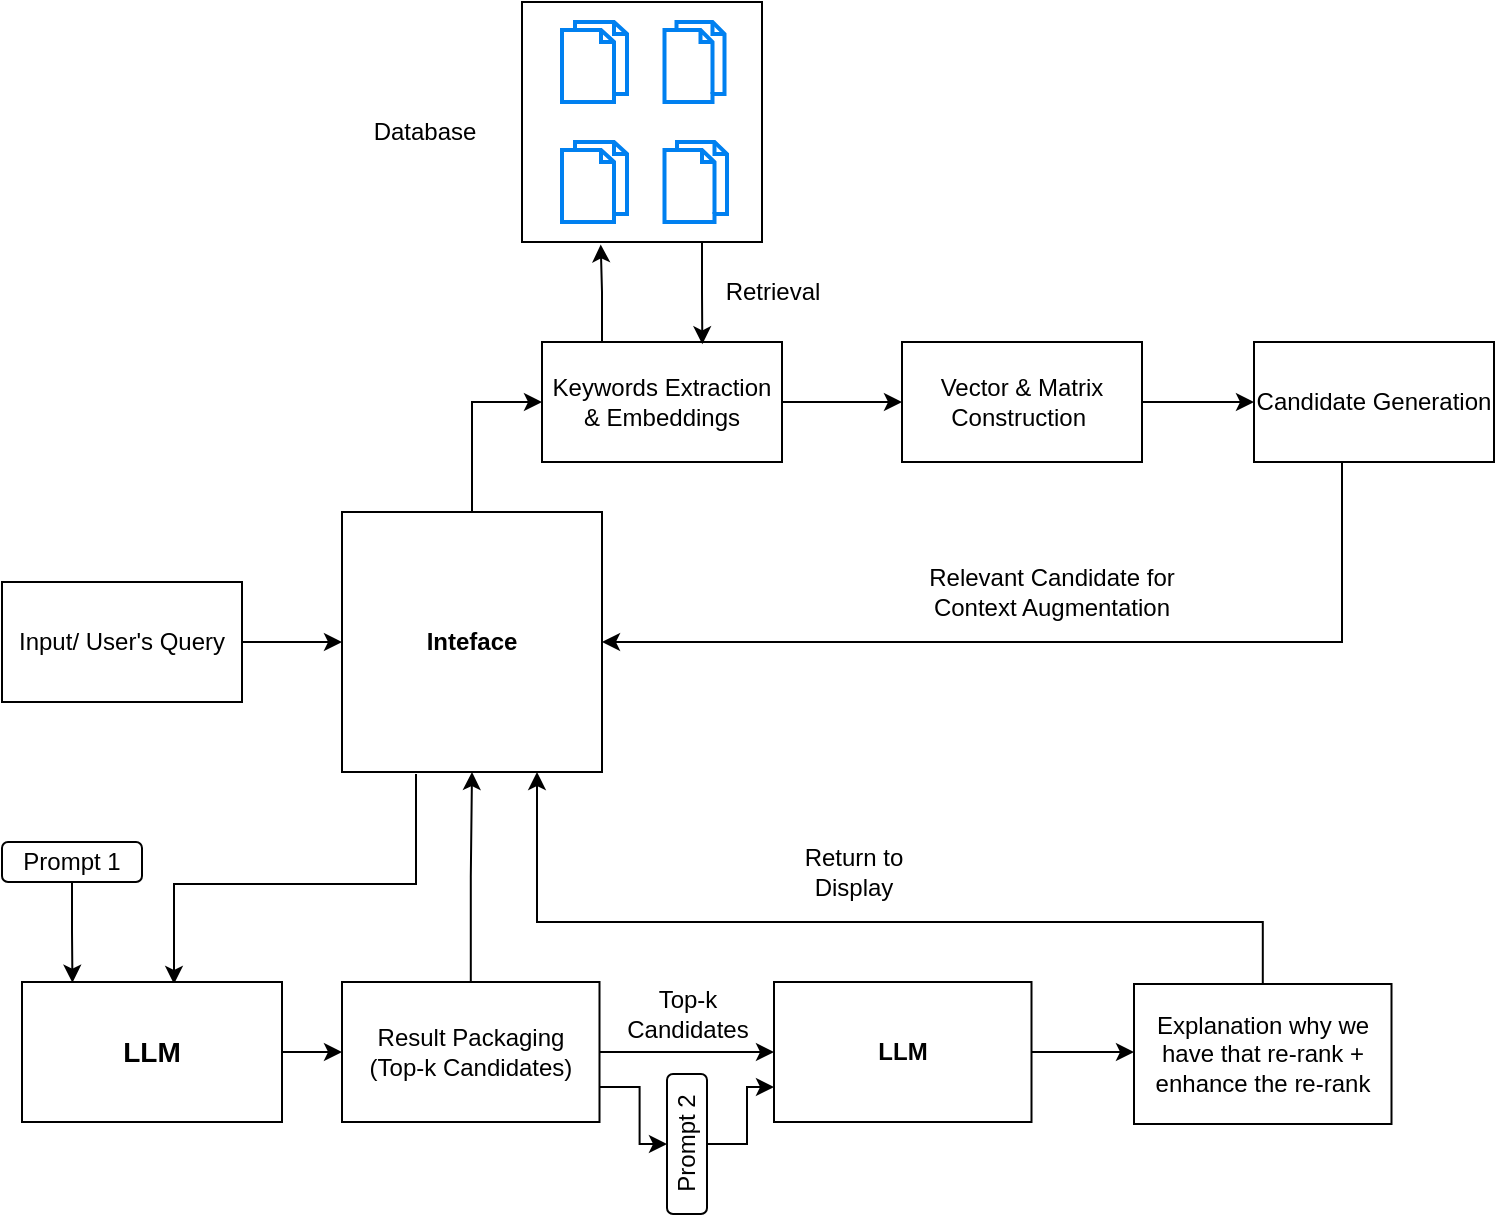 <mxfile version="26.2.15">
  <diagram name="Page-1" id="JaTxogiYewoOS1oY42Er">
    <mxGraphModel dx="951" dy="414" grid="1" gridSize="10" guides="1" tooltips="1" connect="1" arrows="1" fold="1" page="1" pageScale="1" pageWidth="827" pageHeight="1169" math="0" shadow="0">
      <root>
        <mxCell id="0" />
        <mxCell id="1" parent="0" />
        <mxCell id="EhBfr1RdsiaJjfYOSPly-15" value="" style="rounded=0;whiteSpace=wrap;html=1;" parent="1" vertex="1">
          <mxGeometry x="314" y="50" width="120" height="120" as="geometry" />
        </mxCell>
        <mxCell id="EhBfr1RdsiaJjfYOSPly-1" style="edgeStyle=orthogonalEdgeStyle;rounded=0;orthogonalLoop=1;jettySize=auto;html=1;entryX=0;entryY=0.5;entryDx=0;entryDy=0;" parent="1" source="1A07JjEnzSDgfy75ZeXQ-1" target="1A07JjEnzSDgfy75ZeXQ-2" edge="1">
          <mxGeometry relative="1" as="geometry" />
        </mxCell>
        <mxCell id="1A07JjEnzSDgfy75ZeXQ-1" value="Input/ User&#39;s Query" style="rounded=0;whiteSpace=wrap;html=1;" parent="1" vertex="1">
          <mxGeometry x="54" y="340" width="120" height="60" as="geometry" />
        </mxCell>
        <mxCell id="EhBfr1RdsiaJjfYOSPly-5" style="edgeStyle=orthogonalEdgeStyle;rounded=0;orthogonalLoop=1;jettySize=auto;html=1;entryX=0;entryY=0.5;entryDx=0;entryDy=0;" parent="1" source="1A07JjEnzSDgfy75ZeXQ-2" target="EhBfr1RdsiaJjfYOSPly-2" edge="1">
          <mxGeometry relative="1" as="geometry" />
        </mxCell>
        <mxCell id="EhBfr1RdsiaJjfYOSPly-23" style="edgeStyle=orthogonalEdgeStyle;rounded=0;orthogonalLoop=1;jettySize=auto;html=1;entryX=0.5;entryY=0;entryDx=0;entryDy=0;" parent="1" edge="1">
          <mxGeometry relative="1" as="geometry">
            <mxPoint x="261" y="436.0" as="sourcePoint" />
            <mxPoint x="140" y="541" as="targetPoint" />
            <Array as="points">
              <mxPoint x="261" y="491" />
              <mxPoint x="140" y="491" />
            </Array>
          </mxGeometry>
        </mxCell>
        <mxCell id="1A07JjEnzSDgfy75ZeXQ-2" value="&lt;b&gt;Inteface&lt;/b&gt;" style="rounded=0;whiteSpace=wrap;html=1;" parent="1" vertex="1">
          <mxGeometry x="224" y="305" width="130" height="130" as="geometry" />
        </mxCell>
        <mxCell id="EhBfr1RdsiaJjfYOSPly-6" style="edgeStyle=orthogonalEdgeStyle;rounded=0;orthogonalLoop=1;jettySize=auto;html=1;entryX=0;entryY=0.5;entryDx=0;entryDy=0;" parent="1" source="EhBfr1RdsiaJjfYOSPly-2" target="EhBfr1RdsiaJjfYOSPly-3" edge="1">
          <mxGeometry relative="1" as="geometry" />
        </mxCell>
        <mxCell id="EhBfr1RdsiaJjfYOSPly-2" value="Keywords Extraction &amp;amp; Embeddings" style="rounded=0;whiteSpace=wrap;html=1;" parent="1" vertex="1">
          <mxGeometry x="324" y="220" width="120" height="60" as="geometry" />
        </mxCell>
        <mxCell id="EhBfr1RdsiaJjfYOSPly-7" style="edgeStyle=orthogonalEdgeStyle;rounded=0;orthogonalLoop=1;jettySize=auto;html=1;entryX=0;entryY=0.5;entryDx=0;entryDy=0;" parent="1" source="EhBfr1RdsiaJjfYOSPly-3" target="EhBfr1RdsiaJjfYOSPly-4" edge="1">
          <mxGeometry relative="1" as="geometry" />
        </mxCell>
        <mxCell id="EhBfr1RdsiaJjfYOSPly-3" value="Vector &amp;amp; Matrix Construction&amp;nbsp;" style="rounded=0;whiteSpace=wrap;html=1;" parent="1" vertex="1">
          <mxGeometry x="504" y="220" width="120" height="60" as="geometry" />
        </mxCell>
        <mxCell id="EhBfr1RdsiaJjfYOSPly-20" style="edgeStyle=orthogonalEdgeStyle;rounded=0;orthogonalLoop=1;jettySize=auto;html=1;entryX=1;entryY=0.5;entryDx=0;entryDy=0;" parent="1" source="EhBfr1RdsiaJjfYOSPly-4" target="1A07JjEnzSDgfy75ZeXQ-2" edge="1">
          <mxGeometry relative="1" as="geometry">
            <Array as="points">
              <mxPoint x="724" y="370" />
            </Array>
          </mxGeometry>
        </mxCell>
        <mxCell id="EhBfr1RdsiaJjfYOSPly-4" value="Candidate Generation" style="rounded=0;whiteSpace=wrap;html=1;" parent="1" vertex="1">
          <mxGeometry x="680" y="220" width="120" height="60" as="geometry" />
        </mxCell>
        <mxCell id="EhBfr1RdsiaJjfYOSPly-11" value="" style="html=1;verticalLabelPosition=bottom;align=center;labelBackgroundColor=#ffffff;verticalAlign=top;strokeWidth=2;strokeColor=#0080F0;shadow=0;dashed=0;shape=mxgraph.ios7.icons.documents;" parent="1" vertex="1">
          <mxGeometry x="334" y="60" width="32.5" height="40" as="geometry" />
        </mxCell>
        <mxCell id="EhBfr1RdsiaJjfYOSPly-12" value="" style="html=1;verticalLabelPosition=bottom;align=center;labelBackgroundColor=#ffffff;verticalAlign=top;strokeWidth=2;strokeColor=#0080F0;shadow=0;dashed=0;shape=mxgraph.ios7.icons.documents;" parent="1" vertex="1">
          <mxGeometry x="385.25" y="120" width="31.25" height="40" as="geometry" />
        </mxCell>
        <mxCell id="EhBfr1RdsiaJjfYOSPly-13" value="" style="html=1;verticalLabelPosition=bottom;align=center;labelBackgroundColor=#ffffff;verticalAlign=top;strokeWidth=2;strokeColor=#0080F0;shadow=0;dashed=0;shape=mxgraph.ios7.icons.documents;" parent="1" vertex="1">
          <mxGeometry x="334" y="120" width="32.5" height="40" as="geometry" />
        </mxCell>
        <mxCell id="EhBfr1RdsiaJjfYOSPly-14" value="" style="html=1;verticalLabelPosition=bottom;align=center;labelBackgroundColor=#ffffff;verticalAlign=top;strokeWidth=2;strokeColor=#0080F0;shadow=0;dashed=0;shape=mxgraph.ios7.icons.documents;" parent="1" vertex="1">
          <mxGeometry x="385.25" y="60" width="30" height="40" as="geometry" />
        </mxCell>
        <mxCell id="EhBfr1RdsiaJjfYOSPly-16" style="edgeStyle=orthogonalEdgeStyle;rounded=0;orthogonalLoop=1;jettySize=auto;html=1;exitX=0.25;exitY=0;exitDx=0;exitDy=0;entryX=0.328;entryY=1.01;entryDx=0;entryDy=0;entryPerimeter=0;" parent="1" source="EhBfr1RdsiaJjfYOSPly-2" target="EhBfr1RdsiaJjfYOSPly-15" edge="1">
          <mxGeometry relative="1" as="geometry" />
        </mxCell>
        <mxCell id="EhBfr1RdsiaJjfYOSPly-17" style="edgeStyle=orthogonalEdgeStyle;rounded=0;orthogonalLoop=1;jettySize=auto;html=1;exitX=0.75;exitY=1;exitDx=0;exitDy=0;entryX=0.668;entryY=0.019;entryDx=0;entryDy=0;entryPerimeter=0;" parent="1" source="EhBfr1RdsiaJjfYOSPly-15" target="EhBfr1RdsiaJjfYOSPly-2" edge="1">
          <mxGeometry relative="1" as="geometry" />
        </mxCell>
        <mxCell id="EhBfr1RdsiaJjfYOSPly-19" value="Retrieval" style="text;html=1;align=center;verticalAlign=middle;resizable=0;points=[];autosize=1;strokeColor=none;fillColor=none;" parent="1" vertex="1">
          <mxGeometry x="404" y="180" width="70" height="30" as="geometry" />
        </mxCell>
        <mxCell id="EhBfr1RdsiaJjfYOSPly-21" value="Relevant Candidate for Context Augmentation" style="text;html=1;align=center;verticalAlign=middle;whiteSpace=wrap;rounded=0;" parent="1" vertex="1">
          <mxGeometry x="504" y="330" width="150" height="30" as="geometry" />
        </mxCell>
        <mxCell id="EhBfr1RdsiaJjfYOSPly-27" style="edgeStyle=orthogonalEdgeStyle;rounded=0;orthogonalLoop=1;jettySize=auto;html=1;" parent="1" source="EhBfr1RdsiaJjfYOSPly-22" target="EhBfr1RdsiaJjfYOSPly-28" edge="1">
          <mxGeometry relative="1" as="geometry">
            <mxPoint x="414.0" y="565" as="targetPoint" />
          </mxGeometry>
        </mxCell>
        <mxCell id="EhBfr1RdsiaJjfYOSPly-22" value="&lt;b&gt;&lt;font style=&quot;font-size: 14px;&quot;&gt;LLM&lt;/font&gt;&lt;/b&gt;" style="rounded=0;whiteSpace=wrap;html=1;" parent="1" vertex="1">
          <mxGeometry x="64" y="540" width="130" height="70" as="geometry" />
        </mxCell>
        <mxCell id="EhBfr1RdsiaJjfYOSPly-24" value="Prompt 1" style="rounded=1;whiteSpace=wrap;html=1;" parent="1" vertex="1">
          <mxGeometry x="54" y="470" width="70" height="20" as="geometry" />
        </mxCell>
        <mxCell id="EhBfr1RdsiaJjfYOSPly-25" style="edgeStyle=orthogonalEdgeStyle;rounded=0;orthogonalLoop=1;jettySize=auto;html=1;entryX=0.194;entryY=0.005;entryDx=0;entryDy=0;entryPerimeter=0;" parent="1" source="EhBfr1RdsiaJjfYOSPly-24" target="EhBfr1RdsiaJjfYOSPly-22" edge="1">
          <mxGeometry relative="1" as="geometry" />
        </mxCell>
        <mxCell id="TvUiOke8k6qNhTq351T--2" style="edgeStyle=orthogonalEdgeStyle;rounded=0;orthogonalLoop=1;jettySize=auto;html=1;entryX=0.5;entryY=1;entryDx=0;entryDy=0;" parent="1" source="EhBfr1RdsiaJjfYOSPly-28" target="1A07JjEnzSDgfy75ZeXQ-2" edge="1">
          <mxGeometry relative="1" as="geometry" />
        </mxCell>
        <mxCell id="TvUiOke8k6qNhTq351T--4" style="edgeStyle=orthogonalEdgeStyle;rounded=0;orthogonalLoop=1;jettySize=auto;html=1;" parent="1" source="EhBfr1RdsiaJjfYOSPly-28" edge="1">
          <mxGeometry relative="1" as="geometry">
            <mxPoint x="440" y="575" as="targetPoint" />
          </mxGeometry>
        </mxCell>
        <mxCell id="TvUiOke8k6qNhTq351T--9" style="edgeStyle=orthogonalEdgeStyle;rounded=0;orthogonalLoop=1;jettySize=auto;html=1;exitX=1;exitY=0.75;exitDx=0;exitDy=0;entryX=0.5;entryY=0;entryDx=0;entryDy=0;" parent="1" source="EhBfr1RdsiaJjfYOSPly-28" target="TvUiOke8k6qNhTq351T--8" edge="1">
          <mxGeometry relative="1" as="geometry" />
        </mxCell>
        <mxCell id="EhBfr1RdsiaJjfYOSPly-28" value="Result Packaging&lt;div&gt;(Top-k Candidates)&lt;/div&gt;" style="rounded=0;whiteSpace=wrap;html=1;" parent="1" vertex="1">
          <mxGeometry x="224" y="540" width="128.75" height="70" as="geometry" />
        </mxCell>
        <mxCell id="EhBfr1RdsiaJjfYOSPly-34" value="Database" style="text;html=1;align=center;verticalAlign=middle;resizable=0;points=[];autosize=1;strokeColor=none;fillColor=none;" parent="1" vertex="1">
          <mxGeometry x="230" y="100" width="70" height="30" as="geometry" />
        </mxCell>
        <mxCell id="TvUiOke8k6qNhTq351T--5" style="edgeStyle=orthogonalEdgeStyle;rounded=0;orthogonalLoop=1;jettySize=auto;html=1;" parent="1" source="TvUiOke8k6qNhTq351T--3" edge="1">
          <mxGeometry relative="1" as="geometry">
            <mxPoint x="620" y="575" as="targetPoint" />
          </mxGeometry>
        </mxCell>
        <mxCell id="TvUiOke8k6qNhTq351T--3" value="&lt;b&gt;LLM&lt;/b&gt;" style="rounded=0;whiteSpace=wrap;html=1;" parent="1" vertex="1">
          <mxGeometry x="440" y="540" width="128.75" height="70" as="geometry" />
        </mxCell>
        <mxCell id="TvUiOke8k6qNhTq351T--11" style="edgeStyle=orthogonalEdgeStyle;rounded=0;orthogonalLoop=1;jettySize=auto;html=1;entryX=0.75;entryY=1;entryDx=0;entryDy=0;" parent="1" source="TvUiOke8k6qNhTq351T--6" target="1A07JjEnzSDgfy75ZeXQ-2" edge="1">
          <mxGeometry relative="1" as="geometry">
            <Array as="points">
              <mxPoint x="684" y="510" />
              <mxPoint x="322" y="510" />
            </Array>
          </mxGeometry>
        </mxCell>
        <mxCell id="TvUiOke8k6qNhTq351T--6" value="Explanation why we have that re-rank + enhance the re-rank" style="rounded=0;whiteSpace=wrap;html=1;" parent="1" vertex="1">
          <mxGeometry x="620" y="541" width="128.75" height="70" as="geometry" />
        </mxCell>
        <mxCell id="TvUiOke8k6qNhTq351T--7" value="Top-k Candidates" style="text;html=1;align=center;verticalAlign=middle;whiteSpace=wrap;rounded=0;" parent="1" vertex="1">
          <mxGeometry x="366.5" y="541" width="60" height="30" as="geometry" />
        </mxCell>
        <mxCell id="TvUiOke8k6qNhTq351T--10" style="edgeStyle=orthogonalEdgeStyle;rounded=0;orthogonalLoop=1;jettySize=auto;html=1;entryX=0;entryY=0.75;entryDx=0;entryDy=0;" parent="1" source="TvUiOke8k6qNhTq351T--8" target="TvUiOke8k6qNhTq351T--3" edge="1">
          <mxGeometry relative="1" as="geometry" />
        </mxCell>
        <mxCell id="TvUiOke8k6qNhTq351T--8" value="Prompt 2" style="rounded=1;whiteSpace=wrap;html=1;rotation=-90;" parent="1" vertex="1">
          <mxGeometry x="361.5" y="611" width="70" height="20" as="geometry" />
        </mxCell>
        <mxCell id="BsIthP76Lo31UnL06C5d-1" value="Return to Display" style="text;html=1;align=center;verticalAlign=middle;whiteSpace=wrap;rounded=0;" parent="1" vertex="1">
          <mxGeometry x="450" y="470" width="60" height="30" as="geometry" />
        </mxCell>
      </root>
    </mxGraphModel>
  </diagram>
</mxfile>
